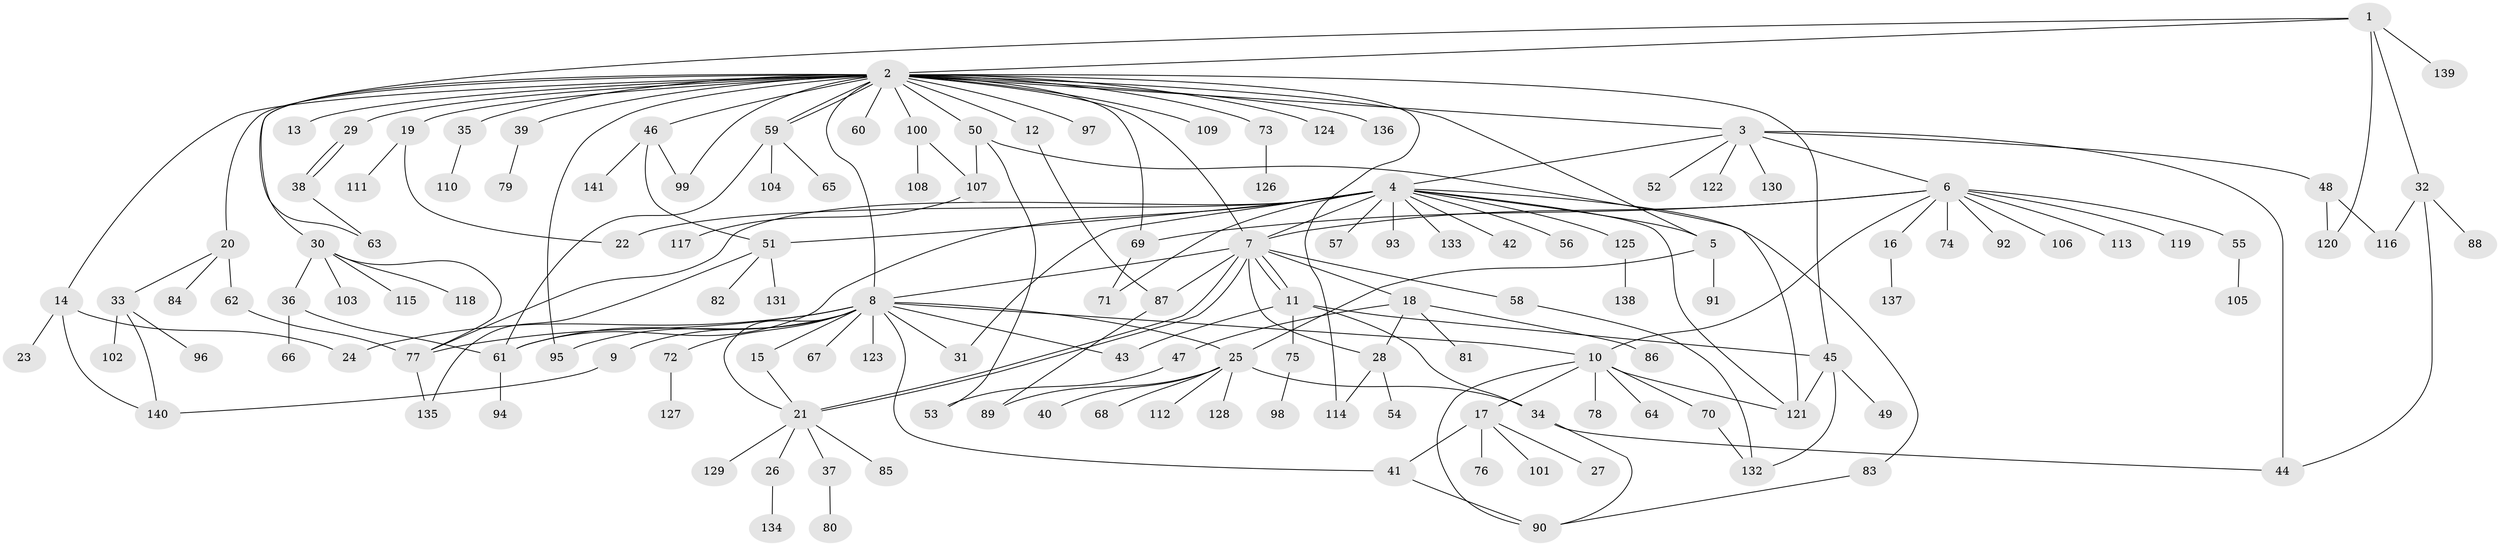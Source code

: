 // Generated by graph-tools (version 1.1) at 2025/11/02/27/25 16:11:13]
// undirected, 141 vertices, 192 edges
graph export_dot {
graph [start="1"]
  node [color=gray90,style=filled];
  1;
  2;
  3;
  4;
  5;
  6;
  7;
  8;
  9;
  10;
  11;
  12;
  13;
  14;
  15;
  16;
  17;
  18;
  19;
  20;
  21;
  22;
  23;
  24;
  25;
  26;
  27;
  28;
  29;
  30;
  31;
  32;
  33;
  34;
  35;
  36;
  37;
  38;
  39;
  40;
  41;
  42;
  43;
  44;
  45;
  46;
  47;
  48;
  49;
  50;
  51;
  52;
  53;
  54;
  55;
  56;
  57;
  58;
  59;
  60;
  61;
  62;
  63;
  64;
  65;
  66;
  67;
  68;
  69;
  70;
  71;
  72;
  73;
  74;
  75;
  76;
  77;
  78;
  79;
  80;
  81;
  82;
  83;
  84;
  85;
  86;
  87;
  88;
  89;
  90;
  91;
  92;
  93;
  94;
  95;
  96;
  97;
  98;
  99;
  100;
  101;
  102;
  103;
  104;
  105;
  106;
  107;
  108;
  109;
  110;
  111;
  112;
  113;
  114;
  115;
  116;
  117;
  118;
  119;
  120;
  121;
  122;
  123;
  124;
  125;
  126;
  127;
  128;
  129;
  130;
  131;
  132;
  133;
  134;
  135;
  136;
  137;
  138;
  139;
  140;
  141;
  1 -- 2;
  1 -- 32;
  1 -- 63;
  1 -- 120;
  1 -- 139;
  2 -- 3;
  2 -- 5;
  2 -- 7;
  2 -- 8;
  2 -- 12;
  2 -- 13;
  2 -- 14;
  2 -- 19;
  2 -- 20;
  2 -- 29;
  2 -- 30;
  2 -- 35;
  2 -- 39;
  2 -- 45;
  2 -- 46;
  2 -- 50;
  2 -- 59;
  2 -- 59;
  2 -- 60;
  2 -- 69;
  2 -- 73;
  2 -- 95;
  2 -- 97;
  2 -- 99;
  2 -- 100;
  2 -- 109;
  2 -- 114;
  2 -- 124;
  2 -- 136;
  3 -- 4;
  3 -- 6;
  3 -- 44;
  3 -- 48;
  3 -- 52;
  3 -- 122;
  3 -- 130;
  4 -- 5;
  4 -- 7;
  4 -- 22;
  4 -- 31;
  4 -- 42;
  4 -- 51;
  4 -- 56;
  4 -- 57;
  4 -- 61;
  4 -- 71;
  4 -- 77;
  4 -- 83;
  4 -- 93;
  4 -- 121;
  4 -- 125;
  4 -- 133;
  5 -- 25;
  5 -- 91;
  6 -- 7;
  6 -- 10;
  6 -- 16;
  6 -- 55;
  6 -- 69;
  6 -- 74;
  6 -- 92;
  6 -- 106;
  6 -- 113;
  6 -- 119;
  7 -- 8;
  7 -- 11;
  7 -- 11;
  7 -- 18;
  7 -- 21;
  7 -- 21;
  7 -- 28;
  7 -- 58;
  7 -- 87;
  8 -- 9;
  8 -- 10;
  8 -- 15;
  8 -- 21;
  8 -- 24;
  8 -- 25;
  8 -- 31;
  8 -- 41;
  8 -- 43;
  8 -- 61;
  8 -- 67;
  8 -- 72;
  8 -- 77;
  8 -- 95;
  8 -- 123;
  9 -- 140;
  10 -- 17;
  10 -- 64;
  10 -- 70;
  10 -- 78;
  10 -- 90;
  10 -- 121;
  11 -- 34;
  11 -- 43;
  11 -- 45;
  11 -- 75;
  12 -- 87;
  14 -- 23;
  14 -- 24;
  14 -- 140;
  15 -- 21;
  16 -- 137;
  17 -- 27;
  17 -- 41;
  17 -- 76;
  17 -- 101;
  18 -- 28;
  18 -- 47;
  18 -- 81;
  18 -- 86;
  19 -- 22;
  19 -- 111;
  20 -- 33;
  20 -- 62;
  20 -- 84;
  21 -- 26;
  21 -- 37;
  21 -- 85;
  21 -- 129;
  25 -- 34;
  25 -- 40;
  25 -- 68;
  25 -- 89;
  25 -- 112;
  25 -- 128;
  26 -- 134;
  28 -- 54;
  28 -- 114;
  29 -- 38;
  29 -- 38;
  30 -- 36;
  30 -- 77;
  30 -- 103;
  30 -- 115;
  30 -- 118;
  32 -- 44;
  32 -- 88;
  32 -- 116;
  33 -- 96;
  33 -- 102;
  33 -- 140;
  34 -- 44;
  34 -- 90;
  35 -- 110;
  36 -- 61;
  36 -- 66;
  37 -- 80;
  38 -- 63;
  39 -- 79;
  41 -- 90;
  45 -- 49;
  45 -- 121;
  45 -- 132;
  46 -- 51;
  46 -- 99;
  46 -- 141;
  47 -- 53;
  48 -- 116;
  48 -- 120;
  50 -- 53;
  50 -- 107;
  50 -- 121;
  51 -- 82;
  51 -- 131;
  51 -- 135;
  55 -- 105;
  58 -- 132;
  59 -- 61;
  59 -- 65;
  59 -- 104;
  61 -- 94;
  62 -- 77;
  69 -- 71;
  70 -- 132;
  72 -- 127;
  73 -- 126;
  75 -- 98;
  77 -- 135;
  83 -- 90;
  87 -- 89;
  100 -- 107;
  100 -- 108;
  107 -- 117;
  125 -- 138;
}
